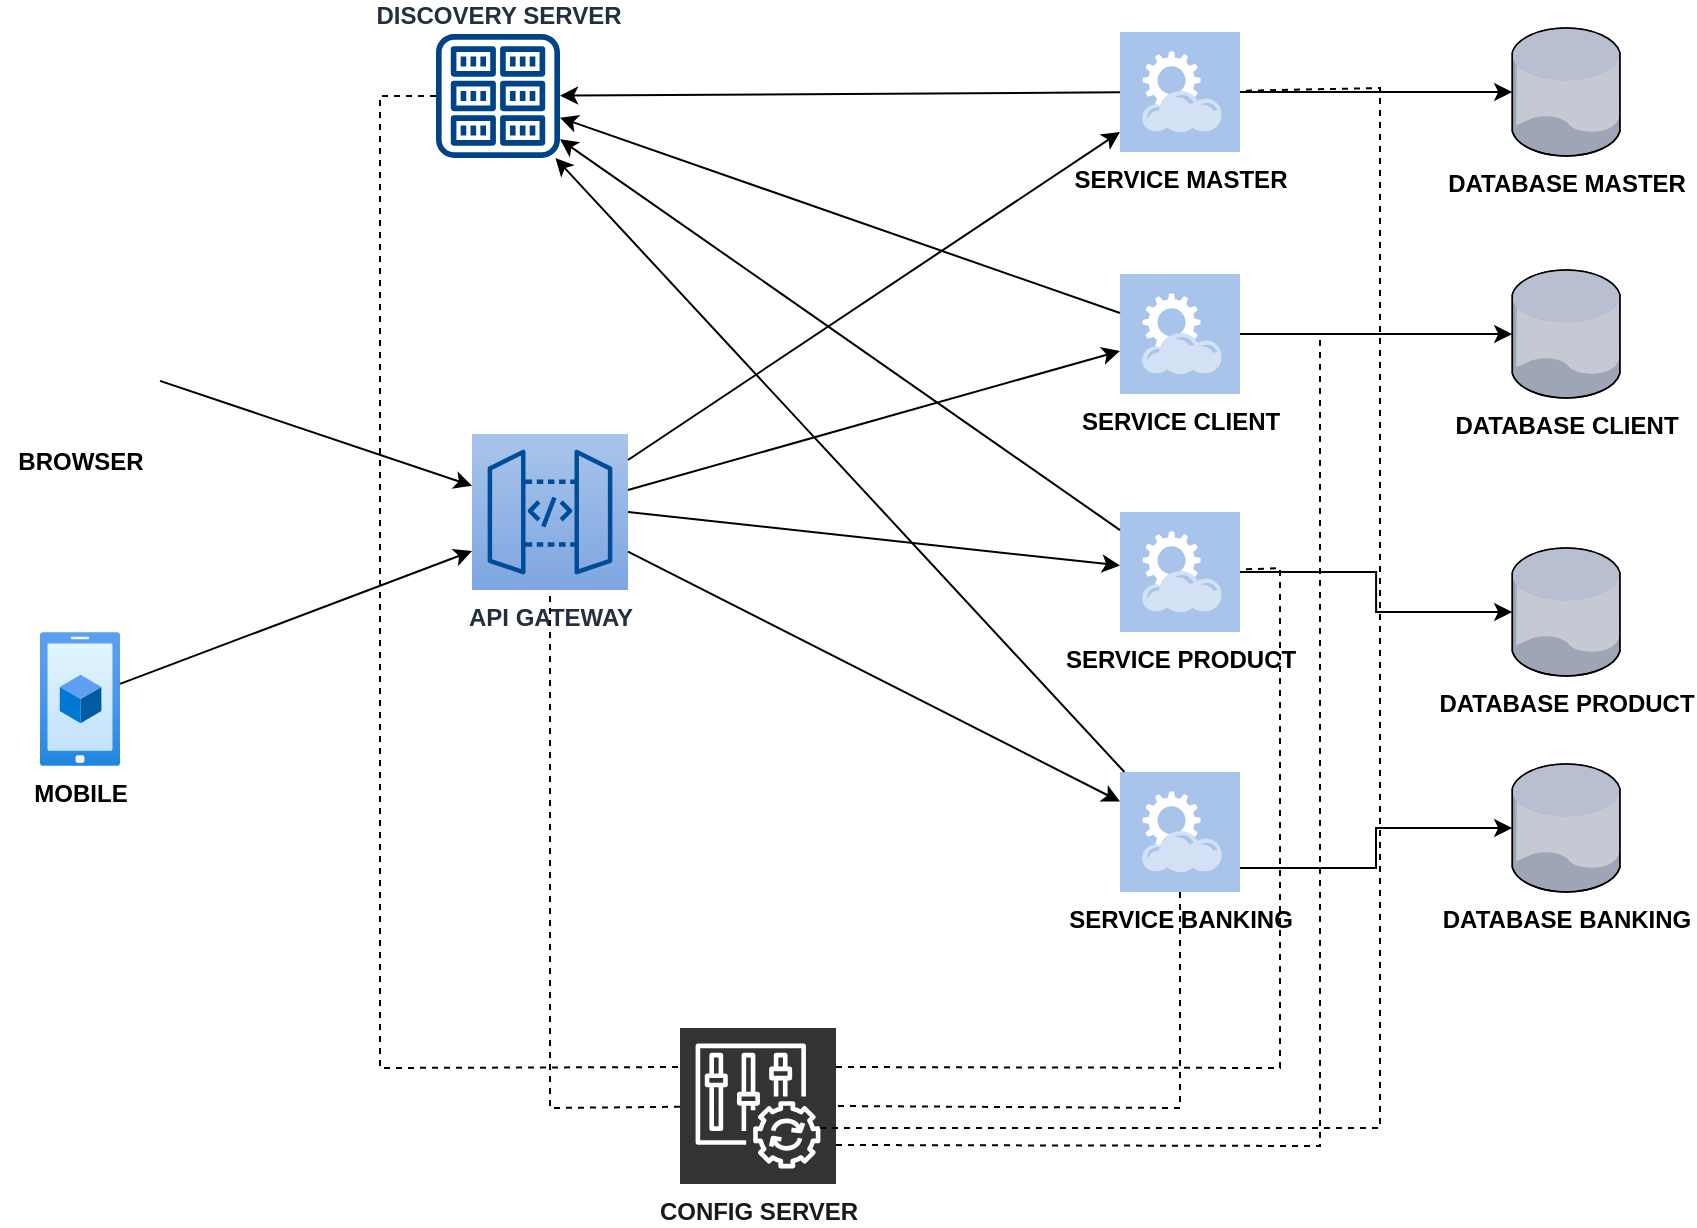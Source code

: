 <mxfile version="20.2.3" type="device"><diagram id="fUbpz79eXIuGwnuzM5sV" name="Página-1"><mxGraphModel dx="868" dy="482" grid="1" gridSize="10" guides="1" tooltips="1" connect="1" arrows="1" fold="1" page="1" pageScale="1" pageWidth="827" pageHeight="1169" math="0" shadow="0"><root><mxCell id="0"/><mxCell id="1" parent="0"/><mxCell id="qrkm8E97t-TaUOCHeXfc-1" value="&lt;b&gt;API GATEWAY&lt;/b&gt;" style="sketch=0;points=[[0,0,0],[0.25,0,0],[0.5,0,0],[0.75,0,0],[1,0,0],[0,1,0],[0.25,1,0],[0.5,1,0],[0.75,1,0],[1,1,0],[0,0.25,0],[0,0.5,0],[0,0.75,0],[1,0.25,0],[1,0.5,0],[1,0.75,0]];outlineConnect=0;fontColor=#232F3E;gradientColor=#A9C4EB;gradientDirection=north;fillColor=#7EA6E0;strokeColor=#004C99;dashed=0;verticalLabelPosition=bottom;verticalAlign=top;align=center;html=1;fontSize=12;fontStyle=0;aspect=fixed;shape=mxgraph.aws4.resourceIcon;resIcon=mxgraph.aws4.api_gateway;" parent="1" vertex="1"><mxGeometry x="296" y="276" width="78" height="78" as="geometry"/></mxCell><mxCell id="qrkm8E97t-TaUOCHeXfc-2" value="&lt;b&gt;BROWSER&lt;/b&gt;" style="shape=image;html=1;verticalAlign=top;verticalLabelPosition=bottom;labelBackgroundColor=#ffffff;imageAspect=0;aspect=fixed;image=https://cdn2.iconfinder.com/data/icons/whcompare-isometric-web-hosting-servers/50/web-browser-on-laptop-128.png" parent="1" vertex="1"><mxGeometry x="60" y="196" width="80" height="80" as="geometry"/></mxCell><mxCell id="9FbBqV4ePVfVegBzTySM-27" style="edgeStyle=orthogonalEdgeStyle;rounded=0;orthogonalLoop=1;jettySize=auto;html=1;fontColor=#1A1A1A;" edge="1" parent="1" source="qrkm8E97t-TaUOCHeXfc-5" target="qrkm8E97t-TaUOCHeXfc-15"><mxGeometry relative="1" as="geometry"/></mxCell><mxCell id="qrkm8E97t-TaUOCHeXfc-5" value="&lt;b&gt;SERVICE MASTER&lt;/b&gt;" style="shadow=0;dashed=0;html=1;strokeColor=none;fillColor=#A9C4EB;labelPosition=center;verticalLabelPosition=bottom;verticalAlign=top;align=center;outlineConnect=0;shape=mxgraph.veeam.2d.restful_apis;" parent="1" vertex="1"><mxGeometry x="620" y="75" width="60" height="60" as="geometry"/></mxCell><mxCell id="9FbBqV4ePVfVegBzTySM-26" style="edgeStyle=orthogonalEdgeStyle;rounded=0;orthogonalLoop=1;jettySize=auto;html=1;fontColor=#1A1A1A;" edge="1" parent="1" source="qrkm8E97t-TaUOCHeXfc-6" target="qrkm8E97t-TaUOCHeXfc-14"><mxGeometry relative="1" as="geometry"/></mxCell><mxCell id="qrkm8E97t-TaUOCHeXfc-6" value="&lt;b&gt;SERVICE CLIENT&lt;/b&gt;" style="shadow=0;dashed=0;html=1;strokeColor=none;fillColor=#A9C4EB;labelPosition=center;verticalLabelPosition=bottom;verticalAlign=top;align=center;outlineConnect=0;shape=mxgraph.veeam.2d.restful_apis;" parent="1" vertex="1"><mxGeometry x="620" y="196" width="60" height="60" as="geometry"/></mxCell><mxCell id="9FbBqV4ePVfVegBzTySM-25" style="edgeStyle=orthogonalEdgeStyle;rounded=0;orthogonalLoop=1;jettySize=auto;html=1;fontColor=#1A1A1A;" edge="1" parent="1" source="qrkm8E97t-TaUOCHeXfc-7" target="qrkm8E97t-TaUOCHeXfc-16"><mxGeometry relative="1" as="geometry"/></mxCell><mxCell id="qrkm8E97t-TaUOCHeXfc-7" value="&lt;b&gt;SERVICE PRODUCT&lt;/b&gt;" style="shadow=0;dashed=0;html=1;strokeColor=none;fillColor=#A9C4EB;labelPosition=center;verticalLabelPosition=bottom;verticalAlign=top;align=center;outlineConnect=0;shape=mxgraph.veeam.2d.restful_apis;" parent="1" vertex="1"><mxGeometry x="620" y="315" width="60" height="60" as="geometry"/></mxCell><mxCell id="9FbBqV4ePVfVegBzTySM-24" style="edgeStyle=orthogonalEdgeStyle;rounded=0;orthogonalLoop=1;jettySize=auto;html=1;fontColor=#1A1A1A;" edge="1" parent="1" source="qrkm8E97t-TaUOCHeXfc-8" target="qrkm8E97t-TaUOCHeXfc-17"><mxGeometry relative="1" as="geometry"><Array as="points"><mxPoint x="748" y="493"/><mxPoint x="748" y="473"/></Array></mxGeometry></mxCell><mxCell id="qrkm8E97t-TaUOCHeXfc-8" value="&lt;b&gt;SERVICE BANKING&lt;/b&gt;" style="shadow=0;dashed=0;html=1;strokeColor=none;fillColor=#A9C4EB;labelPosition=center;verticalLabelPosition=bottom;verticalAlign=top;align=center;outlineConnect=0;shape=mxgraph.veeam.2d.restful_apis;" parent="1" vertex="1"><mxGeometry x="620" y="445" width="60" height="60" as="geometry"/></mxCell><mxCell id="qrkm8E97t-TaUOCHeXfc-14" value="&lt;b&gt;DATABASE CLIENT&lt;/b&gt;" style="verticalLabelPosition=bottom;sketch=0;aspect=fixed;html=1;verticalAlign=top;strokeColor=none;align=center;outlineConnect=0;shape=mxgraph.citrix.database;" parent="1" vertex="1"><mxGeometry x="816.1" y="194" width="54.4" height="64" as="geometry"/></mxCell><mxCell id="qrkm8E97t-TaUOCHeXfc-15" value="&lt;b&gt;DATABASE MASTER&lt;/b&gt;" style="verticalLabelPosition=bottom;sketch=0;aspect=fixed;html=1;verticalAlign=top;strokeColor=none;align=center;outlineConnect=0;shape=mxgraph.citrix.database;" parent="1" vertex="1"><mxGeometry x="816.1" y="73" width="54.4" height="64" as="geometry"/></mxCell><mxCell id="qrkm8E97t-TaUOCHeXfc-16" value="&lt;b&gt;DATABASE PRODUCT&lt;/b&gt;" style="verticalLabelPosition=bottom;sketch=0;aspect=fixed;html=1;verticalAlign=top;strokeColor=none;align=center;outlineConnect=0;shape=mxgraph.citrix.database;" parent="1" vertex="1"><mxGeometry x="816.1" y="333" width="54.4" height="64" as="geometry"/></mxCell><mxCell id="qrkm8E97t-TaUOCHeXfc-17" value="&lt;b&gt;DATABASE BANKING&lt;/b&gt;" style="verticalLabelPosition=bottom;sketch=0;aspect=fixed;html=1;verticalAlign=top;strokeColor=none;align=center;outlineConnect=0;shape=mxgraph.citrix.database;" parent="1" vertex="1"><mxGeometry x="816.1" y="441" width="54.4" height="64" as="geometry"/></mxCell><mxCell id="9FbBqV4ePVfVegBzTySM-1" value="" style="endArrow=classic;html=1;rounded=0;" edge="1" parent="1" source="qrkm8E97t-TaUOCHeXfc-1" target="qrkm8E97t-TaUOCHeXfc-5"><mxGeometry width="50" height="50" relative="1" as="geometry"><mxPoint x="410" y="313" as="sourcePoint"/><mxPoint x="460" y="263" as="targetPoint"/></mxGeometry></mxCell><mxCell id="9FbBqV4ePVfVegBzTySM-2" value="" style="endArrow=classic;html=1;rounded=0;" edge="1" parent="1" source="qrkm8E97t-TaUOCHeXfc-1" target="qrkm8E97t-TaUOCHeXfc-6"><mxGeometry width="50" height="50" relative="1" as="geometry"><mxPoint x="350" y="283" as="sourcePoint"/><mxPoint x="460" y="263" as="targetPoint"/></mxGeometry></mxCell><mxCell id="9FbBqV4ePVfVegBzTySM-3" value="" style="endArrow=classic;html=1;rounded=0;exitX=1;exitY=0.5;exitDx=0;exitDy=0;exitPerimeter=0;" edge="1" parent="1" source="qrkm8E97t-TaUOCHeXfc-1" target="qrkm8E97t-TaUOCHeXfc-7"><mxGeometry width="50" height="50" relative="1" as="geometry"><mxPoint x="410" y="313" as="sourcePoint"/><mxPoint x="460" y="263" as="targetPoint"/></mxGeometry></mxCell><mxCell id="9FbBqV4ePVfVegBzTySM-4" value="" style="endArrow=classic;html=1;rounded=0;" edge="1" parent="1" source="qrkm8E97t-TaUOCHeXfc-1" target="qrkm8E97t-TaUOCHeXfc-8"><mxGeometry width="50" height="50" relative="1" as="geometry"><mxPoint x="350" y="283" as="sourcePoint"/><mxPoint x="460" y="263" as="targetPoint"/></mxGeometry></mxCell><mxCell id="9FbBqV4ePVfVegBzTySM-5" value="&lt;b&gt;DISCOVERY SERVER&lt;/b&gt;" style="sketch=0;outlineConnect=0;fontColor=#232F3E;gradientColor=none;fillColor=#004387;strokeColor=none;dashed=0;verticalLabelPosition=top;verticalAlign=bottom;align=center;html=1;fontSize=12;fontStyle=0;aspect=fixed;pointerEvents=1;shape=mxgraph.aws4.registry;labelPosition=center;" vertex="1" parent="1"><mxGeometry x="278" y="76" width="62" height="62" as="geometry"/></mxCell><mxCell id="9FbBqV4ePVfVegBzTySM-7" value="" style="endArrow=classic;html=1;rounded=0;" edge="1" parent="1" source="qrkm8E97t-TaUOCHeXfc-5" target="9FbBqV4ePVfVegBzTySM-5"><mxGeometry width="50" height="50" relative="1" as="geometry"><mxPoint x="460" y="313" as="sourcePoint"/><mxPoint x="400" y="93" as="targetPoint"/></mxGeometry></mxCell><mxCell id="9FbBqV4ePVfVegBzTySM-8" value="" style="endArrow=classic;html=1;rounded=0;" edge="1" parent="1" source="qrkm8E97t-TaUOCHeXfc-6" target="9FbBqV4ePVfVegBzTySM-5"><mxGeometry width="50" height="50" relative="1" as="geometry"><mxPoint x="460" y="313" as="sourcePoint"/><mxPoint x="340" y="103" as="targetPoint"/></mxGeometry></mxCell><mxCell id="9FbBqV4ePVfVegBzTySM-9" value="" style="endArrow=classic;html=1;rounded=0;" edge="1" parent="1" source="qrkm8E97t-TaUOCHeXfc-7" target="9FbBqV4ePVfVegBzTySM-5"><mxGeometry width="50" height="50" relative="1" as="geometry"><mxPoint x="460" y="313" as="sourcePoint"/><mxPoint x="350" y="103" as="targetPoint"/></mxGeometry></mxCell><mxCell id="9FbBqV4ePVfVegBzTySM-10" value="" style="endArrow=classic;html=1;rounded=0;" edge="1" parent="1" source="qrkm8E97t-TaUOCHeXfc-8" target="9FbBqV4ePVfVegBzTySM-5"><mxGeometry width="50" height="50" relative="1" as="geometry"><mxPoint x="460" y="313" as="sourcePoint"/><mxPoint x="510" y="263" as="targetPoint"/></mxGeometry></mxCell><mxCell id="9FbBqV4ePVfVegBzTySM-11" value="&lt;b&gt;CONFIG SERVER&lt;/b&gt;" style="sketch=0;points=[[0,0,0],[0.25,0,0],[0.5,0,0],[0.75,0,0],[1,0,0],[0,1,0],[0.25,1,0],[0.5,1,0],[0.75,1,0],[1,1,0],[0,0.25,0],[0,0.5,0],[0,0.75,0],[1,0.25,0],[1,0.5,0],[1,0.75,0]];points=[[0,0,0],[0.25,0,0],[0.5,0,0],[0.75,0,0],[1,0,0],[0,1,0],[0.25,1,0],[0.5,1,0],[0.75,1,0],[1,1,0],[0,0.25,0],[0,0.5,0],[0,0.75,0],[1,0.25,0],[1,0.5,0],[1,0.75,0]];outlineConnect=0;fontColor=#1A1A1A;gradientColor=none;gradientDirection=north;fillColor=#333333;strokeColor=#ffffff;dashed=0;verticalLabelPosition=bottom;verticalAlign=top;align=center;html=1;fontSize=12;fontStyle=0;aspect=fixed;shape=mxgraph.aws4.resourceIcon;resIcon=mxgraph.aws4.config;" vertex="1" parent="1"><mxGeometry x="400" y="573" width="78" height="78" as="geometry"/></mxCell><mxCell id="9FbBqV4ePVfVegBzTySM-12" value="&lt;b&gt;MOBILE&lt;/b&gt;" style="aspect=fixed;html=1;points=[];align=center;image;fontSize=12;image=img/lib/azure2/general/Mobile.svg;fillColor=#1A1A1A;gradientColor=none;" vertex="1" parent="1"><mxGeometry x="80" y="375" width="40" height="67" as="geometry"/></mxCell><mxCell id="9FbBqV4ePVfVegBzTySM-13" value="" style="endArrow=classic;html=1;rounded=0;" edge="1" parent="1" source="qrkm8E97t-TaUOCHeXfc-2" target="qrkm8E97t-TaUOCHeXfc-1"><mxGeometry width="50" height="50" relative="1" as="geometry"><mxPoint x="180" y="273" as="sourcePoint"/><mxPoint x="270" y="293" as="targetPoint"/></mxGeometry></mxCell><mxCell id="9FbBqV4ePVfVegBzTySM-14" value="" style="endArrow=classic;html=1;rounded=0;entryX=0;entryY=0.75;entryDx=0;entryDy=0;entryPerimeter=0;" edge="1" parent="1" source="9FbBqV4ePVfVegBzTySM-12" target="qrkm8E97t-TaUOCHeXfc-1"><mxGeometry width="50" height="50" relative="1" as="geometry"><mxPoint x="460" y="433" as="sourcePoint"/><mxPoint x="510" y="383" as="targetPoint"/></mxGeometry></mxCell><mxCell id="9FbBqV4ePVfVegBzTySM-15" value="" style="endArrow=none;dashed=1;html=1;rounded=0;entryX=0.5;entryY=1;entryDx=0;entryDy=0;entryPerimeter=0;" edge="1" parent="1" source="9FbBqV4ePVfVegBzTySM-11" target="qrkm8E97t-TaUOCHeXfc-1"><mxGeometry width="50" height="50" relative="1" as="geometry"><mxPoint x="460" y="433" as="sourcePoint"/><mxPoint x="510" y="383" as="targetPoint"/><Array as="points"><mxPoint x="335" y="613"/></Array></mxGeometry></mxCell><mxCell id="9FbBqV4ePVfVegBzTySM-16" value="" style="endArrow=none;dashed=1;html=1;rounded=0;entryX=1;entryY=0.5;entryDx=0;entryDy=0;entryPerimeter=0;" edge="1" parent="1" source="qrkm8E97t-TaUOCHeXfc-8" target="9FbBqV4ePVfVegBzTySM-11"><mxGeometry width="50" height="50" relative="1" as="geometry"><mxPoint x="650" y="573" as="sourcePoint"/><mxPoint x="550" y="573" as="targetPoint"/><Array as="points"><mxPoint x="650" y="613"/></Array></mxGeometry></mxCell><mxCell id="9FbBqV4ePVfVegBzTySM-17" value="" style="endArrow=none;dashed=1;html=1;rounded=0;exitX=1;exitY=0.25;exitDx=0;exitDy=0;exitPerimeter=0;" edge="1" parent="1" source="9FbBqV4ePVfVegBzTySM-11" target="qrkm8E97t-TaUOCHeXfc-7"><mxGeometry width="50" height="50" relative="1" as="geometry"><mxPoint x="460" y="433" as="sourcePoint"/><mxPoint x="700" y="373" as="targetPoint"/><Array as="points"><mxPoint x="700" y="593"/><mxPoint x="700" y="343"/></Array></mxGeometry></mxCell><mxCell id="9FbBqV4ePVfVegBzTySM-18" value="" style="endArrow=none;dashed=1;html=1;rounded=0;exitX=1;exitY=0.75;exitDx=0;exitDy=0;exitPerimeter=0;" edge="1" parent="1" source="9FbBqV4ePVfVegBzTySM-11" target="qrkm8E97t-TaUOCHeXfc-6"><mxGeometry width="50" height="50" relative="1" as="geometry"><mxPoint x="510" y="633" as="sourcePoint"/><mxPoint x="730" y="633" as="targetPoint"/><Array as="points"><mxPoint x="720" y="632"/><mxPoint x="720" y="226"/></Array></mxGeometry></mxCell><mxCell id="9FbBqV4ePVfVegBzTySM-19" value="" style="endArrow=none;dashed=1;html=1;rounded=0;" edge="1" parent="1" target="qrkm8E97t-TaUOCHeXfc-5"><mxGeometry width="50" height="50" relative="1" as="geometry"><mxPoint x="470" y="623" as="sourcePoint"/><mxPoint x="510" y="383" as="targetPoint"/><Array as="points"><mxPoint x="750" y="623"/><mxPoint x="750" y="103"/></Array></mxGeometry></mxCell><mxCell id="9FbBqV4ePVfVegBzTySM-20" value="" style="endArrow=none;dashed=1;html=1;rounded=0;entryX=0;entryY=0.25;entryDx=0;entryDy=0;entryPerimeter=0;" edge="1" parent="1" source="9FbBqV4ePVfVegBzTySM-5" target="9FbBqV4ePVfVegBzTySM-11"><mxGeometry width="50" height="50" relative="1" as="geometry"><mxPoint x="389" y="383" as="sourcePoint"/><mxPoint x="430" y="573" as="targetPoint"/><Array as="points"><mxPoint x="250" y="107"/><mxPoint x="250" y="593"/></Array></mxGeometry></mxCell></root></mxGraphModel></diagram></mxfile>